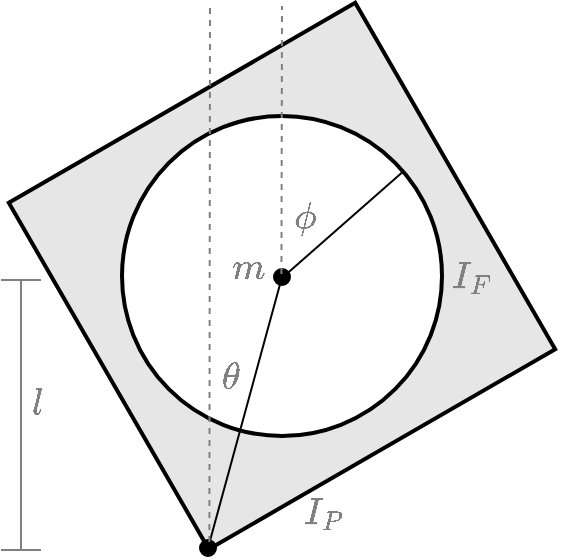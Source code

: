 <mxfile version="26.0.4">
  <diagram name="Page-1" id="eCvax4wEMxg5GK6I1xBb">
    <mxGraphModel dx="395" dy="254" grid="0" gridSize="10" guides="1" tooltips="1" connect="1" arrows="1" fold="1" page="1" pageScale="1" pageWidth="1654" pageHeight="1169" math="1" shadow="0">
      <root>
        <mxCell id="0" />
        <mxCell id="1" parent="0" />
        <mxCell id="YrHaEqJFYHCmkw0jTjOD-25" value="" style="whiteSpace=wrap;html=1;aspect=fixed;rotation=-30;strokeWidth=2;fillColor=#E6E6E6;" vertex="1" parent="1">
          <mxGeometry x="521" y="186" width="200" height="200" as="geometry" />
        </mxCell>
        <mxCell id="YrHaEqJFYHCmkw0jTjOD-2" value="" style="ellipse;whiteSpace=wrap;html=1;aspect=fixed;strokeWidth=2;" vertex="1" parent="1">
          <mxGeometry x="541" y="206" width="160" height="160" as="geometry" />
        </mxCell>
        <mxCell id="YrHaEqJFYHCmkw0jTjOD-3" value="" style="ellipse;whiteSpace=wrap;html=1;aspect=fixed;fillColor=#000000;" vertex="1" parent="1">
          <mxGeometry x="617" y="282.5" width="8" height="8" as="geometry" />
        </mxCell>
        <mxCell id="YrHaEqJFYHCmkw0jTjOD-4" value="" style="ellipse;whiteSpace=wrap;html=1;aspect=fixed;fillColor=#000000;" vertex="1" parent="1">
          <mxGeometry x="580" y="418" width="8" height="8" as="geometry" />
        </mxCell>
        <mxCell id="YrHaEqJFYHCmkw0jTjOD-5" value="" style="shape=crossbar;whiteSpace=wrap;html=1;rounded=1;rotation=-90;fillColor=#808080;strokeColor=#808080;strokeWidth=1;" vertex="1" parent="1">
          <mxGeometry x="423" y="345.5" width="135" height="20" as="geometry" />
        </mxCell>
        <mxCell id="YrHaEqJFYHCmkw0jTjOD-14" value="&lt;span style=&quot;font-family: SFMono-Regular, Menlo, Monaco, Consolas, &amp;quot;Liberation Mono&amp;quot;, &amp;quot;Courier New&amp;quot;, monospace; font-style: normal; font-variant-ligatures: normal; font-variant-caps: normal; letter-spacing: normal; orphans: 2; text-indent: 0px; text-transform: none; widows: 2; word-spacing: 0px; -webkit-text-stroke-width: 0px; white-space: normal; background-color: rgb(255, 255, 255); text-decoration-thickness: initial; text-decoration-style: initial; text-decoration-color: initial; float: none; display: inline !important;&quot;&gt;&lt;font style=&quot;color: rgb(128, 128, 128); font-size: 16px;&quot;&gt;`l`&lt;/font&gt;&lt;/span&gt;" style="text;html=1;align=left;verticalAlign=middle;resizable=0;points=[];autosize=1;strokeColor=none;fillColor=none;" vertex="1" parent="1">
          <mxGeometry x="494" y="335" width="47" height="31" as="geometry" />
        </mxCell>
        <mxCell id="YrHaEqJFYHCmkw0jTjOD-16" value="&lt;font face=&quot;SFMono-Regular, Menlo, Monaco, Consolas, Liberation Mono, Courier New, monospace&quot; color=&quot;#808080&quot;&gt;&lt;span style=&quot;font-size: 16px; text-wrap: wrap;&quot;&gt;`m`&lt;/span&gt;&lt;/font&gt;" style="text;html=1;align=left;verticalAlign=middle;resizable=0;points=[];autosize=1;strokeColor=none;fillColor=none;" vertex="1" parent="1">
          <mxGeometry x="594" y="268.5" width="47" height="31" as="geometry" />
        </mxCell>
        <mxCell id="YrHaEqJFYHCmkw0jTjOD-18" value="&lt;font face=&quot;SFMono-Regular, Menlo, Monaco, Consolas, Liberation Mono, Courier New, monospace&quot; color=&quot;#808080&quot;&gt;&lt;span style=&quot;font-size: 16px; text-wrap: wrap;&quot;&gt;`I_P`&lt;/span&gt;&lt;/font&gt;" style="text;html=1;align=left;verticalAlign=middle;resizable=0;points=[];autosize=1;strokeColor=none;fillColor=none;" vertex="1" parent="1">
          <mxGeometry x="630" y="390" width="66" height="31" as="geometry" />
        </mxCell>
        <mxCell id="YrHaEqJFYHCmkw0jTjOD-19" value="&lt;font face=&quot;SFMono-Regular, Menlo, Monaco, Consolas, Liberation Mono, Courier New, monospace&quot; color=&quot;#808080&quot;&gt;&lt;span style=&quot;font-size: 16px; text-wrap: wrap;&quot;&gt;`I_F`&lt;/span&gt;&lt;/font&gt;" style="text;html=1;align=left;verticalAlign=middle;resizable=0;points=[];autosize=1;strokeColor=none;fillColor=none;" vertex="1" parent="1">
          <mxGeometry x="704" y="272" width="66" height="31" as="geometry" />
        </mxCell>
        <mxCell id="YrHaEqJFYHCmkw0jTjOD-20" value="" style="endArrow=none;html=1;rounded=0;" edge="1" parent="1" target="YrHaEqJFYHCmkw0jTjOD-3">
          <mxGeometry width="50" height="50" relative="1" as="geometry">
            <mxPoint x="584" y="422" as="sourcePoint" />
            <mxPoint x="584" y="281" as="targetPoint" />
          </mxGeometry>
        </mxCell>
        <mxCell id="YrHaEqJFYHCmkw0jTjOD-21" value="" style="endArrow=none;html=1;rounded=0;dashed=1;strokeWidth=1;strokeColor=#808080;" edge="1" parent="1">
          <mxGeometry width="50" height="50" relative="1" as="geometry">
            <mxPoint x="584.69" y="419" as="sourcePoint" />
            <mxPoint x="585" y="150" as="targetPoint" />
          </mxGeometry>
        </mxCell>
        <mxCell id="YrHaEqJFYHCmkw0jTjOD-27" value="&lt;font face=&quot;SFMono-Regular, Menlo, Monaco, Consolas, Liberation Mono, Courier New, monospace&quot; color=&quot;#808080&quot;&gt;&lt;span style=&quot;font-size: 16px; text-wrap: wrap;&quot;&gt;`theta`&lt;/span&gt;&lt;/font&gt;" style="text;html=1;align=left;verticalAlign=middle;resizable=0;points=[];autosize=1;strokeColor=none;fillColor=none;" vertex="1" parent="1">
          <mxGeometry x="589" y="322" width="85" height="31" as="geometry" />
        </mxCell>
        <mxCell id="YrHaEqJFYHCmkw0jTjOD-28" value="" style="endArrow=none;html=1;rounded=0;dashed=1;strokeWidth=1;strokeColor=#808080;" edge="1" parent="1">
          <mxGeometry width="50" height="50" relative="1" as="geometry">
            <mxPoint x="620.72" y="285" as="sourcePoint" />
            <mxPoint x="621" y="151" as="targetPoint" />
          </mxGeometry>
        </mxCell>
        <mxCell id="YrHaEqJFYHCmkw0jTjOD-29" value="" style="endArrow=none;html=1;rounded=0;exitX=0.877;exitY=0.175;exitDx=0;exitDy=0;exitPerimeter=0;" edge="1" parent="1" source="YrHaEqJFYHCmkw0jTjOD-2">
          <mxGeometry width="50" height="50" relative="1" as="geometry">
            <mxPoint x="684.08" y="243.9" as="sourcePoint" />
            <mxPoint x="621" y="287" as="targetPoint" />
          </mxGeometry>
        </mxCell>
        <mxCell id="YrHaEqJFYHCmkw0jTjOD-30" value="&lt;font face=&quot;SFMono-Regular, Menlo, Monaco, Consolas, Liberation Mono, Courier New, monospace&quot; color=&quot;#808080&quot;&gt;&lt;span style=&quot;font-size: 16px; text-wrap: wrap;&quot;&gt;`phi`&lt;/span&gt;&lt;/font&gt;" style="text;html=1;align=left;verticalAlign=middle;resizable=0;points=[];autosize=1;strokeColor=none;fillColor=none;" vertex="1" parent="1">
          <mxGeometry x="625" y="242" width="66" height="31" as="geometry" />
        </mxCell>
      </root>
    </mxGraphModel>
  </diagram>
</mxfile>
